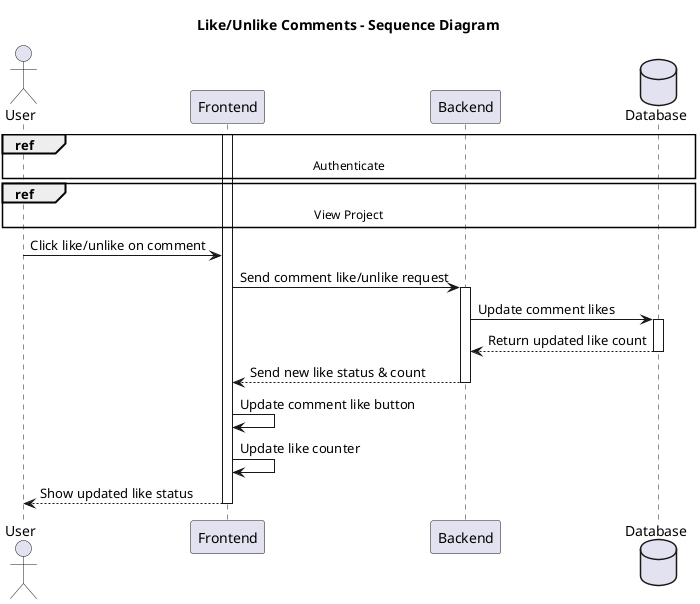 @startuml
title Like/Unlike Comments - Sequence Diagram

actor User
participant Frontend
participant Backend
database Database

ref over User, Database: Authenticate

ref over User, Database: View Project

activate Frontend

User -> Frontend: Click like/unlike on comment

Frontend -> Backend: Send comment like/unlike request
activate Backend

Backend -> Database: Update comment likes
activate Database
Database --> Backend: Return updated like count
deactivate Database

Backend --> Frontend: Send new like status & count
deactivate Backend

Frontend -> Frontend: Update comment like button
Frontend -> Frontend: Update like counter
Frontend --> User: Show updated like status
deactivate Frontend

@enduml